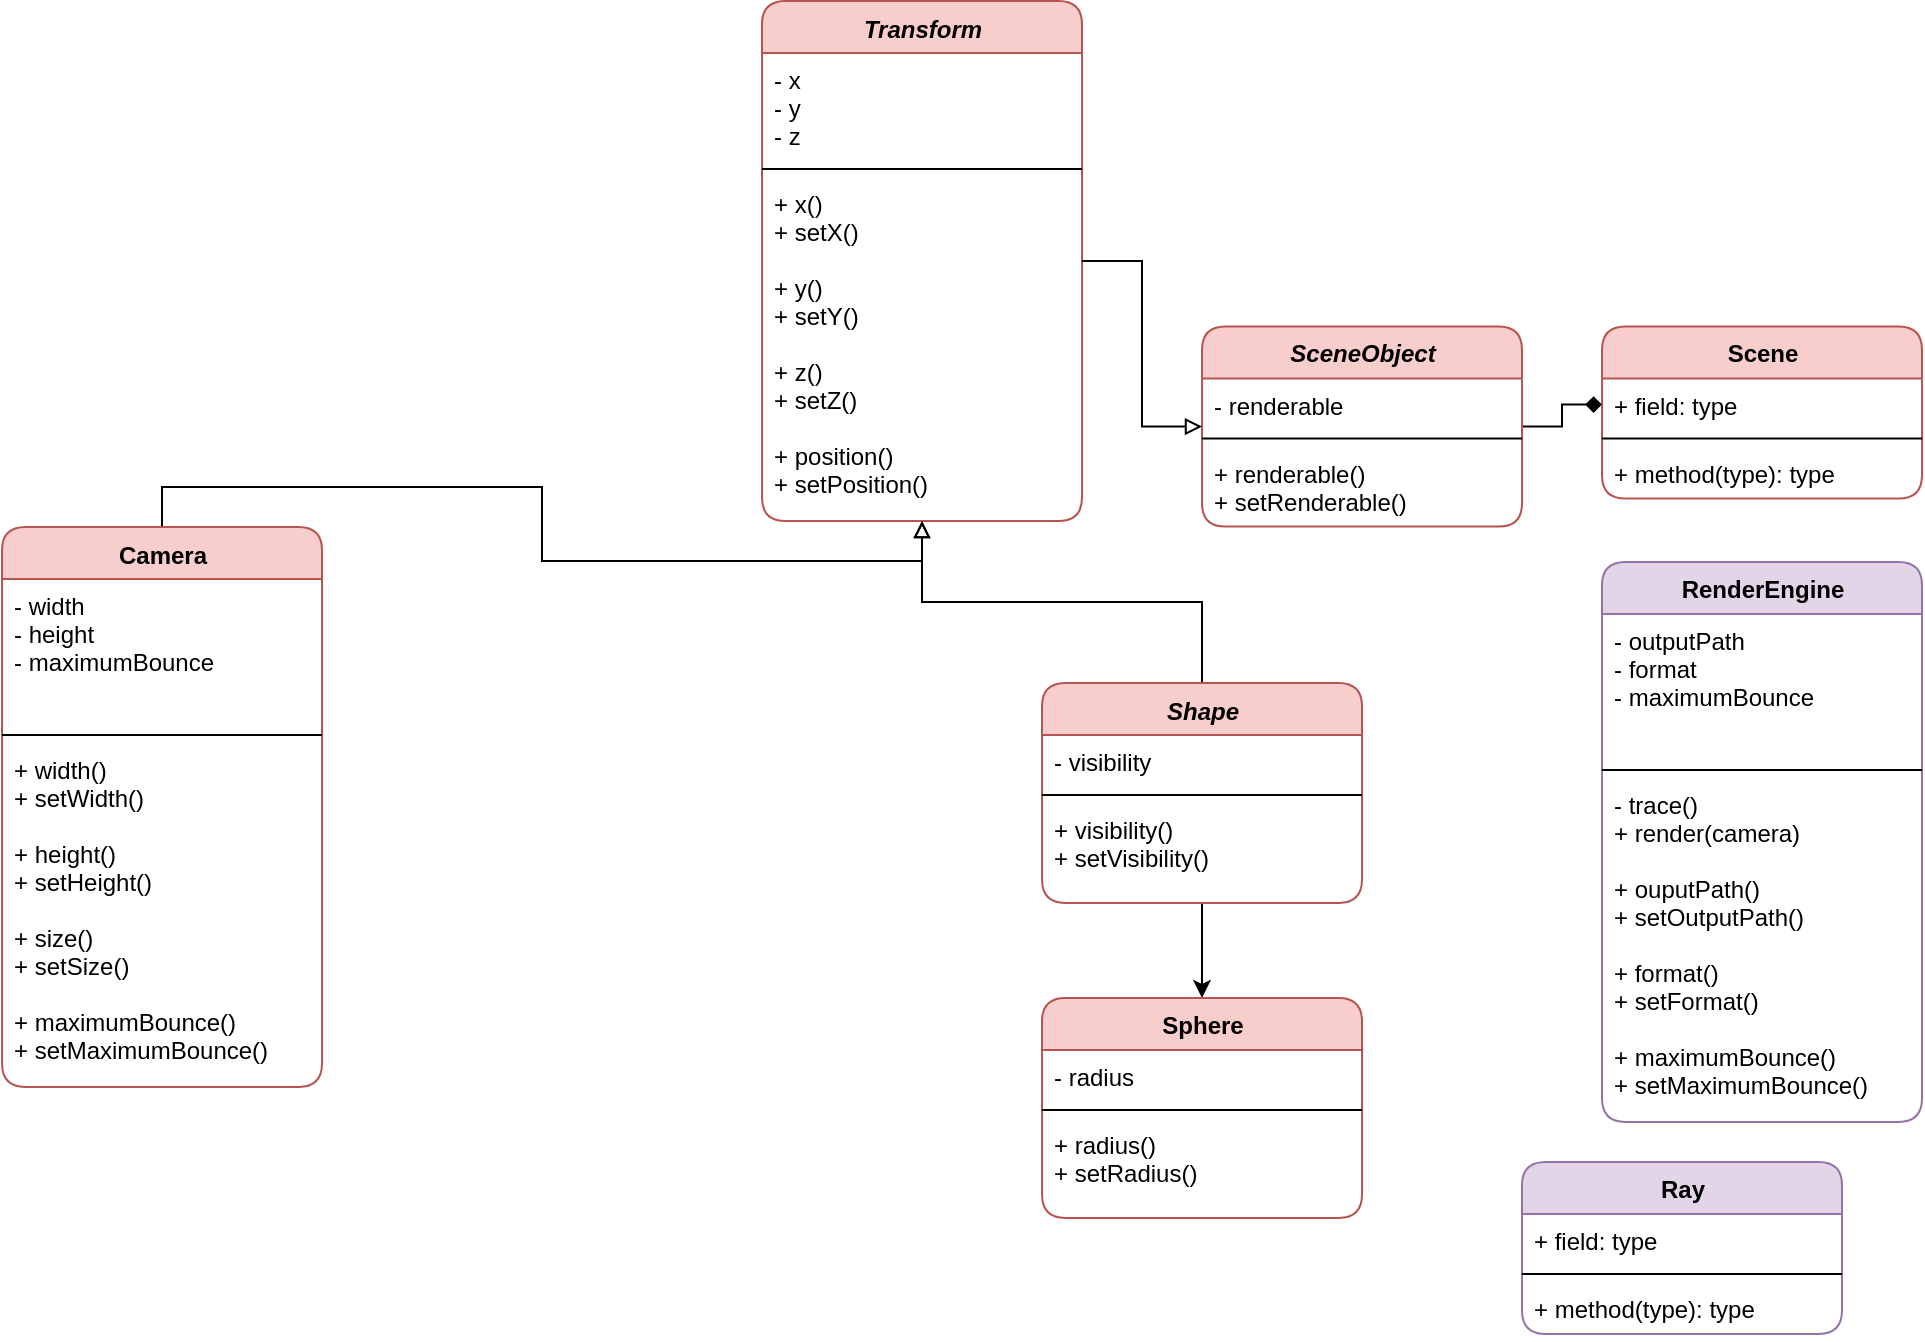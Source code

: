 <mxfile version="11.3.1" type="github" pages="1"><diagram id="MrHk-Hr7YyUdnZo1ahmc" name="Page-1"><mxGraphModel dx="2235" dy="1917" grid="1" gridSize="10" guides="1" tooltips="1" connect="1" arrows="1" fold="1" page="1" pageScale="1" pageWidth="827" pageHeight="1169" math="0" shadow="0"><root><mxCell id="0"/><mxCell id="1" parent="0"/><mxCell id="YPggoXLGuoCjKHJgoqWG-26" value="Ray" style="swimlane;fontStyle=1;align=center;verticalAlign=top;childLayout=stackLayout;horizontal=1;startSize=26;horizontalStack=0;resizeParent=1;resizeParentMax=0;resizeLast=0;collapsible=1;marginBottom=0;rounded=1;html=1;swimlaneLine=1;fillColor=#e1d5e7;swimlaneFillColor=#ffffff;labelBackgroundColor=none;labelBorderColor=none;strokeColor=#9673a6;" parent="1" vertex="1"><mxGeometry x="520" y="580" width="160" height="86" as="geometry"/></mxCell><mxCell id="YPggoXLGuoCjKHJgoqWG-27" value="+ field: type" style="text;strokeColor=none;fillColor=none;align=left;verticalAlign=top;spacingLeft=4;spacingRight=4;overflow=hidden;rotatable=0;points=[[0,0.5],[1,0.5]];portConstraint=eastwest;labelBackgroundColor=none;" parent="YPggoXLGuoCjKHJgoqWG-26" vertex="1"><mxGeometry y="26" width="160" height="26" as="geometry"/></mxCell><mxCell id="YPggoXLGuoCjKHJgoqWG-28" value="" style="line;strokeWidth=1;fillColor=none;align=left;verticalAlign=middle;spacingTop=-1;spacingLeft=3;spacingRight=3;rotatable=0;labelPosition=right;points=[];portConstraint=eastwest;" parent="YPggoXLGuoCjKHJgoqWG-26" vertex="1"><mxGeometry y="52" width="160" height="8" as="geometry"/></mxCell><mxCell id="YPggoXLGuoCjKHJgoqWG-29" value="+ method(type): type" style="text;strokeColor=none;fillColor=none;align=left;verticalAlign=top;spacingLeft=4;spacingRight=4;overflow=hidden;rotatable=0;points=[[0,0.5],[1,0.5]];portConstraint=eastwest;" parent="YPggoXLGuoCjKHJgoqWG-26" vertex="1"><mxGeometry y="60" width="160" height="26" as="geometry"/></mxCell><mxCell id="MI5kxyF-54W-ANiLXjIw-13" value="" style="edgeStyle=orthogonalEdgeStyle;rounded=0;orthogonalLoop=1;jettySize=auto;html=1;exitX=0.5;exitY=0;exitDx=0;exitDy=0;endArrow=block;endFill=0;" parent="1" source="YPggoXLGuoCjKHJgoqWG-30" target="YPggoXLGuoCjKHJgoqWG-38" edge="1"><mxGeometry relative="1" as="geometry"><mxPoint x="240" y="211.914" as="targetPoint"/></mxGeometry></mxCell><mxCell id="YPggoXLGuoCjKHJgoqWG-30" value="Camera" style="swimlane;fontStyle=1;align=center;verticalAlign=top;childLayout=stackLayout;horizontal=1;startSize=26;horizontalStack=0;resizeParent=1;resizeParentMax=0;resizeLast=0;collapsible=1;marginBottom=0;rounded=1;html=1;swimlaneLine=1;fillColor=#f8cecc;strokeColor=#b85450;" parent="1" vertex="1"><mxGeometry x="-240" y="262.5" width="160" height="280" as="geometry"/></mxCell><mxCell id="YPggoXLGuoCjKHJgoqWG-31" value="- width&#10;- height&#10;- maximumBounce&#10;&#10;" style="text;strokeColor=none;fillColor=none;align=left;verticalAlign=top;spacingLeft=4;spacingRight=4;overflow=hidden;rotatable=0;points=[[0,0.5],[1,0.5]];portConstraint=eastwest;" parent="YPggoXLGuoCjKHJgoqWG-30" vertex="1"><mxGeometry y="26" width="160" height="74" as="geometry"/></mxCell><mxCell id="YPggoXLGuoCjKHJgoqWG-32" value="" style="line;strokeWidth=1;fillColor=none;align=left;verticalAlign=middle;spacingTop=-1;spacingLeft=3;spacingRight=3;rotatable=0;labelPosition=right;points=[];portConstraint=eastwest;" parent="YPggoXLGuoCjKHJgoqWG-30" vertex="1"><mxGeometry y="100" width="160" height="8" as="geometry"/></mxCell><mxCell id="YPggoXLGuoCjKHJgoqWG-33" value="+ width()&#10;+ setWidth()&#10;&#10;+ height()&#10;+ setHeight()&#10;&#10;+ size()&#10;+ setSize()&#10;&#10;+ maximumBounce()&#10;+ setMaximumBounce()" style="text;strokeColor=none;fillColor=none;align=left;verticalAlign=top;spacingLeft=4;spacingRight=4;overflow=hidden;rotatable=0;points=[[0,0.5],[1,0.5]];portConstraint=eastwest;" parent="YPggoXLGuoCjKHJgoqWG-30" vertex="1"><mxGeometry y="108" width="160" height="172" as="geometry"/></mxCell><mxCell id="YPggoXLGuoCjKHJgoqWG-34" value="Scene" style="swimlane;fontStyle=1;align=center;verticalAlign=top;childLayout=stackLayout;horizontal=1;startSize=26;horizontalStack=0;resizeParent=1;resizeParentMax=0;resizeLast=0;collapsible=1;marginBottom=0;rounded=1;html=1;swimlaneLine=1;fillColor=#f8cecc;swimlaneFillColor=#ffffff;labelBackgroundColor=none;labelBorderColor=none;strokeColor=#b85450;" parent="1" vertex="1"><mxGeometry x="560" y="162.31" width="160" height="86" as="geometry"/></mxCell><mxCell id="YPggoXLGuoCjKHJgoqWG-35" value="+ field: type" style="text;strokeColor=none;fillColor=none;align=left;verticalAlign=top;spacingLeft=4;spacingRight=4;overflow=hidden;rotatable=0;points=[[0,0.5],[1,0.5]];portConstraint=eastwest;labelBackgroundColor=none;" parent="YPggoXLGuoCjKHJgoqWG-34" vertex="1"><mxGeometry y="26" width="160" height="26" as="geometry"/></mxCell><mxCell id="YPggoXLGuoCjKHJgoqWG-36" value="" style="line;strokeWidth=1;fillColor=none;align=left;verticalAlign=middle;spacingTop=-1;spacingLeft=3;spacingRight=3;rotatable=0;labelPosition=right;points=[];portConstraint=eastwest;" parent="YPggoXLGuoCjKHJgoqWG-34" vertex="1"><mxGeometry y="52" width="160" height="8" as="geometry"/></mxCell><mxCell id="YPggoXLGuoCjKHJgoqWG-37" value="+ method(type): type" style="text;strokeColor=none;fillColor=none;align=left;verticalAlign=top;spacingLeft=4;spacingRight=4;overflow=hidden;rotatable=0;points=[[0,0.5],[1,0.5]];portConstraint=eastwest;" parent="YPggoXLGuoCjKHJgoqWG-34" vertex="1"><mxGeometry y="60" width="160" height="26" as="geometry"/></mxCell><mxCell id="YPggoXLGuoCjKHJgoqWG-49" style="edgeStyle=orthogonalEdgeStyle;rounded=0;orthogonalLoop=1;jettySize=auto;html=1;entryX=0;entryY=0.5;entryDx=0;entryDy=0;endArrow=diamond;endFill=1;elbow=vertical;" parent="1" source="MI5kxyF-54W-ANiLXjIw-31" target="YPggoXLGuoCjKHJgoqWG-35" edge="1"><mxGeometry relative="1" as="geometry"/></mxCell><mxCell id="YPggoXLGuoCjKHJgoqWG-38" value="&lt;i&gt;Transform&lt;/i&gt;" style="swimlane;fontStyle=1;align=center;verticalAlign=top;childLayout=stackLayout;horizontal=1;startSize=26;horizontalStack=0;resizeParent=1;resizeParentMax=0;resizeLast=0;collapsible=1;marginBottom=0;rounded=1;html=1;swimlaneLine=1;fillColor=#f8cecc;swimlaneFillColor=#ffffff;labelBackgroundColor=none;labelBorderColor=none;strokeColor=#b85450;" parent="1" vertex="1"><mxGeometry x="140" y="-0.5" width="160" height="260" as="geometry"/></mxCell><mxCell id="YPggoXLGuoCjKHJgoqWG-39" value="- x&#10;- y&#10;- z" style="text;strokeColor=none;fillColor=none;align=left;verticalAlign=top;spacingLeft=4;spacingRight=4;overflow=hidden;rotatable=0;points=[[0,0.5],[1,0.5]];portConstraint=eastwest;labelBackgroundColor=none;" parent="YPggoXLGuoCjKHJgoqWG-38" vertex="1"><mxGeometry y="26" width="160" height="54" as="geometry"/></mxCell><mxCell id="YPggoXLGuoCjKHJgoqWG-40" value="" style="line;strokeWidth=1;fillColor=none;align=left;verticalAlign=middle;spacingTop=-1;spacingLeft=3;spacingRight=3;rotatable=0;labelPosition=right;points=[];portConstraint=eastwest;" parent="YPggoXLGuoCjKHJgoqWG-38" vertex="1"><mxGeometry y="80" width="160" height="8" as="geometry"/></mxCell><mxCell id="YPggoXLGuoCjKHJgoqWG-41" value="+ x()&#10;+ setX()&#10;&#10;+ y()&#10;+ setY()&#10;&#10;+ z()&#10;+ setZ()&#10;&#10;+ position()&#10;+ setPosition()&#10;" style="text;strokeColor=none;fillColor=none;align=left;verticalAlign=top;spacingLeft=4;spacingRight=4;overflow=hidden;rotatable=0;points=[[0,0.5],[1,0.5]];portConstraint=eastwest;" parent="YPggoXLGuoCjKHJgoqWG-38" vertex="1"><mxGeometry y="88" width="160" height="172" as="geometry"/></mxCell><mxCell id="MI5kxyF-54W-ANiLXjIw-19" style="edgeStyle=orthogonalEdgeStyle;rounded=0;orthogonalLoop=1;jettySize=auto;html=1;endArrow=block;endFill=0;" parent="1" source="YPggoXLGuoCjKHJgoqWG-42" target="YPggoXLGuoCjKHJgoqWG-38" edge="1"><mxGeometry relative="1" as="geometry"/></mxCell><mxCell id="MI5kxyF-54W-ANiLXjIw-24" value="" style="edgeStyle=orthogonalEdgeStyle;rounded=0;orthogonalLoop=1;jettySize=auto;html=1;" parent="1" source="YPggoXLGuoCjKHJgoqWG-42" target="MI5kxyF-54W-ANiLXjIw-20" edge="1"><mxGeometry relative="1" as="geometry"/></mxCell><mxCell id="YPggoXLGuoCjKHJgoqWG-42" value="Shape" style="swimlane;fontStyle=3;align=center;verticalAlign=top;childLayout=stackLayout;horizontal=1;startSize=26;horizontalStack=0;resizeParent=1;resizeParentMax=0;resizeLast=0;collapsible=1;marginBottom=0;rounded=1;html=1;swimlaneLine=1;fillColor=#f8cecc;swimlaneFillColor=#ffffff;labelBackgroundColor=none;labelBorderColor=none;strokeColor=#b85450;" parent="1" vertex="1"><mxGeometry x="280" y="340.5" width="160" height="110" as="geometry"/></mxCell><mxCell id="YPggoXLGuoCjKHJgoqWG-43" value="- visibility" style="text;strokeColor=none;fillColor=none;align=left;verticalAlign=top;spacingLeft=4;spacingRight=4;overflow=hidden;rotatable=0;points=[[0,0.5],[1,0.5]];portConstraint=eastwest;labelBackgroundColor=none;" parent="YPggoXLGuoCjKHJgoqWG-42" vertex="1"><mxGeometry y="26" width="160" height="26" as="geometry"/></mxCell><mxCell id="YPggoXLGuoCjKHJgoqWG-44" value="" style="line;strokeWidth=1;fillColor=none;align=left;verticalAlign=middle;spacingTop=-1;spacingLeft=3;spacingRight=3;rotatable=0;labelPosition=right;points=[];portConstraint=eastwest;" parent="YPggoXLGuoCjKHJgoqWG-42" vertex="1"><mxGeometry y="52" width="160" height="8" as="geometry"/></mxCell><mxCell id="YPggoXLGuoCjKHJgoqWG-45" value="+ visibility()&#10;+ setVisibility()" style="text;strokeColor=none;fillColor=none;align=left;verticalAlign=top;spacingLeft=4;spacingRight=4;overflow=hidden;rotatable=0;points=[[0,0.5],[1,0.5]];portConstraint=eastwest;" parent="YPggoXLGuoCjKHJgoqWG-42" vertex="1"><mxGeometry y="60" width="160" height="50" as="geometry"/></mxCell><mxCell id="MI5kxyF-54W-ANiLXjIw-20" value="Sphere" style="swimlane;fontStyle=1;align=center;verticalAlign=top;childLayout=stackLayout;horizontal=1;startSize=26;horizontalStack=0;resizeParent=1;resizeParentMax=0;resizeLast=0;collapsible=1;marginBottom=0;rounded=1;html=1;swimlaneLine=1;fillColor=#f8cecc;swimlaneFillColor=#ffffff;labelBackgroundColor=none;labelBorderColor=none;strokeColor=#b85450;" parent="1" vertex="1"><mxGeometry x="280" y="498" width="160" height="110" as="geometry"/></mxCell><mxCell id="MI5kxyF-54W-ANiLXjIw-21" value="- radius" style="text;strokeColor=none;fillColor=none;align=left;verticalAlign=top;spacingLeft=4;spacingRight=4;overflow=hidden;rotatable=0;points=[[0,0.5],[1,0.5]];portConstraint=eastwest;labelBackgroundColor=none;" parent="MI5kxyF-54W-ANiLXjIw-20" vertex="1"><mxGeometry y="26" width="160" height="26" as="geometry"/></mxCell><mxCell id="MI5kxyF-54W-ANiLXjIw-22" value="" style="line;strokeWidth=1;fillColor=none;align=left;verticalAlign=middle;spacingTop=-1;spacingLeft=3;spacingRight=3;rotatable=0;labelPosition=right;points=[];portConstraint=eastwest;" parent="MI5kxyF-54W-ANiLXjIw-20" vertex="1"><mxGeometry y="52" width="160" height="8" as="geometry"/></mxCell><mxCell id="MI5kxyF-54W-ANiLXjIw-23" value="+ radius()&#10;+ setRadius()" style="text;strokeColor=none;fillColor=none;align=left;verticalAlign=top;spacingLeft=4;spacingRight=4;overflow=hidden;rotatable=0;points=[[0,0.5],[1,0.5]];portConstraint=eastwest;" parent="MI5kxyF-54W-ANiLXjIw-20" vertex="1"><mxGeometry y="60" width="160" height="50" as="geometry"/></mxCell><mxCell id="MI5kxyF-54W-ANiLXjIw-4" value="RenderEngine" style="swimlane;fontStyle=1;align=center;verticalAlign=top;childLayout=stackLayout;horizontal=1;startSize=26;horizontalStack=0;resizeParent=1;resizeParentMax=0;resizeLast=0;collapsible=1;marginBottom=0;rounded=1;html=1;swimlaneLine=1;fillColor=#e1d5e7;strokeColor=#9673a6;" parent="1" vertex="1"><mxGeometry x="560" y="280" width="160" height="280" as="geometry"/></mxCell><mxCell id="MI5kxyF-54W-ANiLXjIw-5" value="- outputPath&#10;- format&#10;- maximumBounce" style="text;strokeColor=none;fillColor=none;align=left;verticalAlign=top;spacingLeft=4;spacingRight=4;overflow=hidden;rotatable=0;points=[[0,0.5],[1,0.5]];portConstraint=eastwest;" parent="MI5kxyF-54W-ANiLXjIw-4" vertex="1"><mxGeometry y="26" width="160" height="74" as="geometry"/></mxCell><mxCell id="MI5kxyF-54W-ANiLXjIw-6" value="" style="line;strokeWidth=1;fillColor=none;align=left;verticalAlign=middle;spacingTop=-1;spacingLeft=3;spacingRight=3;rotatable=0;labelPosition=right;points=[];portConstraint=eastwest;" parent="MI5kxyF-54W-ANiLXjIw-4" vertex="1"><mxGeometry y="100" width="160" height="8" as="geometry"/></mxCell><mxCell id="MI5kxyF-54W-ANiLXjIw-7" value="- trace()&#10;+ render(camera)&#10;&#10;+ ouputPath()&#10;+ setOutputPath()&#10;&#10;+ format()&#10;+ setFormat()&#10;&#10;+ maximumBounce()&#10;+ setMaximumBounce()" style="text;strokeColor=none;fillColor=none;align=left;verticalAlign=top;spacingLeft=4;spacingRight=4;overflow=hidden;rotatable=0;points=[[0,0.5],[1,0.5]];portConstraint=eastwest;" parent="MI5kxyF-54W-ANiLXjIw-4" vertex="1"><mxGeometry y="108" width="160" height="172" as="geometry"/></mxCell><mxCell id="MI5kxyF-54W-ANiLXjIw-31" value="SceneObject" style="swimlane;fontStyle=3;align=center;verticalAlign=top;childLayout=stackLayout;horizontal=1;startSize=26;horizontalStack=0;resizeParent=1;resizeParentMax=0;resizeLast=0;collapsible=1;marginBottom=0;rounded=1;html=1;swimlaneLine=1;fillColor=#f8cecc;swimlaneFillColor=#ffffff;labelBackgroundColor=none;labelBorderColor=none;strokeColor=#b85450;" parent="1" vertex="1"><mxGeometry x="360" y="162.31" width="160" height="100" as="geometry"/></mxCell><mxCell id="MI5kxyF-54W-ANiLXjIw-32" value="- renderable" style="text;strokeColor=none;fillColor=none;align=left;verticalAlign=top;spacingLeft=4;spacingRight=4;overflow=hidden;rotatable=0;points=[[0,0.5],[1,0.5]];portConstraint=eastwest;labelBackgroundColor=none;" parent="MI5kxyF-54W-ANiLXjIw-31" vertex="1"><mxGeometry y="26" width="160" height="26" as="geometry"/></mxCell><mxCell id="MI5kxyF-54W-ANiLXjIw-33" value="" style="line;strokeWidth=1;fillColor=none;align=left;verticalAlign=middle;spacingTop=-1;spacingLeft=3;spacingRight=3;rotatable=0;labelPosition=right;points=[];portConstraint=eastwest;" parent="MI5kxyF-54W-ANiLXjIw-31" vertex="1"><mxGeometry y="52" width="160" height="8" as="geometry"/></mxCell><mxCell id="MI5kxyF-54W-ANiLXjIw-34" value="+ renderable()&#10;+ setRenderable()" style="text;strokeColor=none;fillColor=none;align=left;verticalAlign=top;spacingLeft=4;spacingRight=4;overflow=hidden;rotatable=0;points=[[0,0.5],[1,0.5]];portConstraint=eastwest;" parent="MI5kxyF-54W-ANiLXjIw-31" vertex="1"><mxGeometry y="60" width="160" height="40" as="geometry"/></mxCell><mxCell id="MI5kxyF-54W-ANiLXjIw-35" style="edgeStyle=orthogonalEdgeStyle;rounded=0;orthogonalLoop=1;jettySize=auto;html=1;entryX=0;entryY=0.5;entryDx=0;entryDy=0;endArrow=block;endFill=0;elbow=vertical;" parent="1" source="YPggoXLGuoCjKHJgoqWG-38" target="MI5kxyF-54W-ANiLXjIw-31" edge="1"><mxGeometry relative="1" as="geometry"><mxPoint x="300" y="175" as="sourcePoint"/><mxPoint x="560" y="201" as="targetPoint"/></mxGeometry></mxCell></root></mxGraphModel></diagram></mxfile>